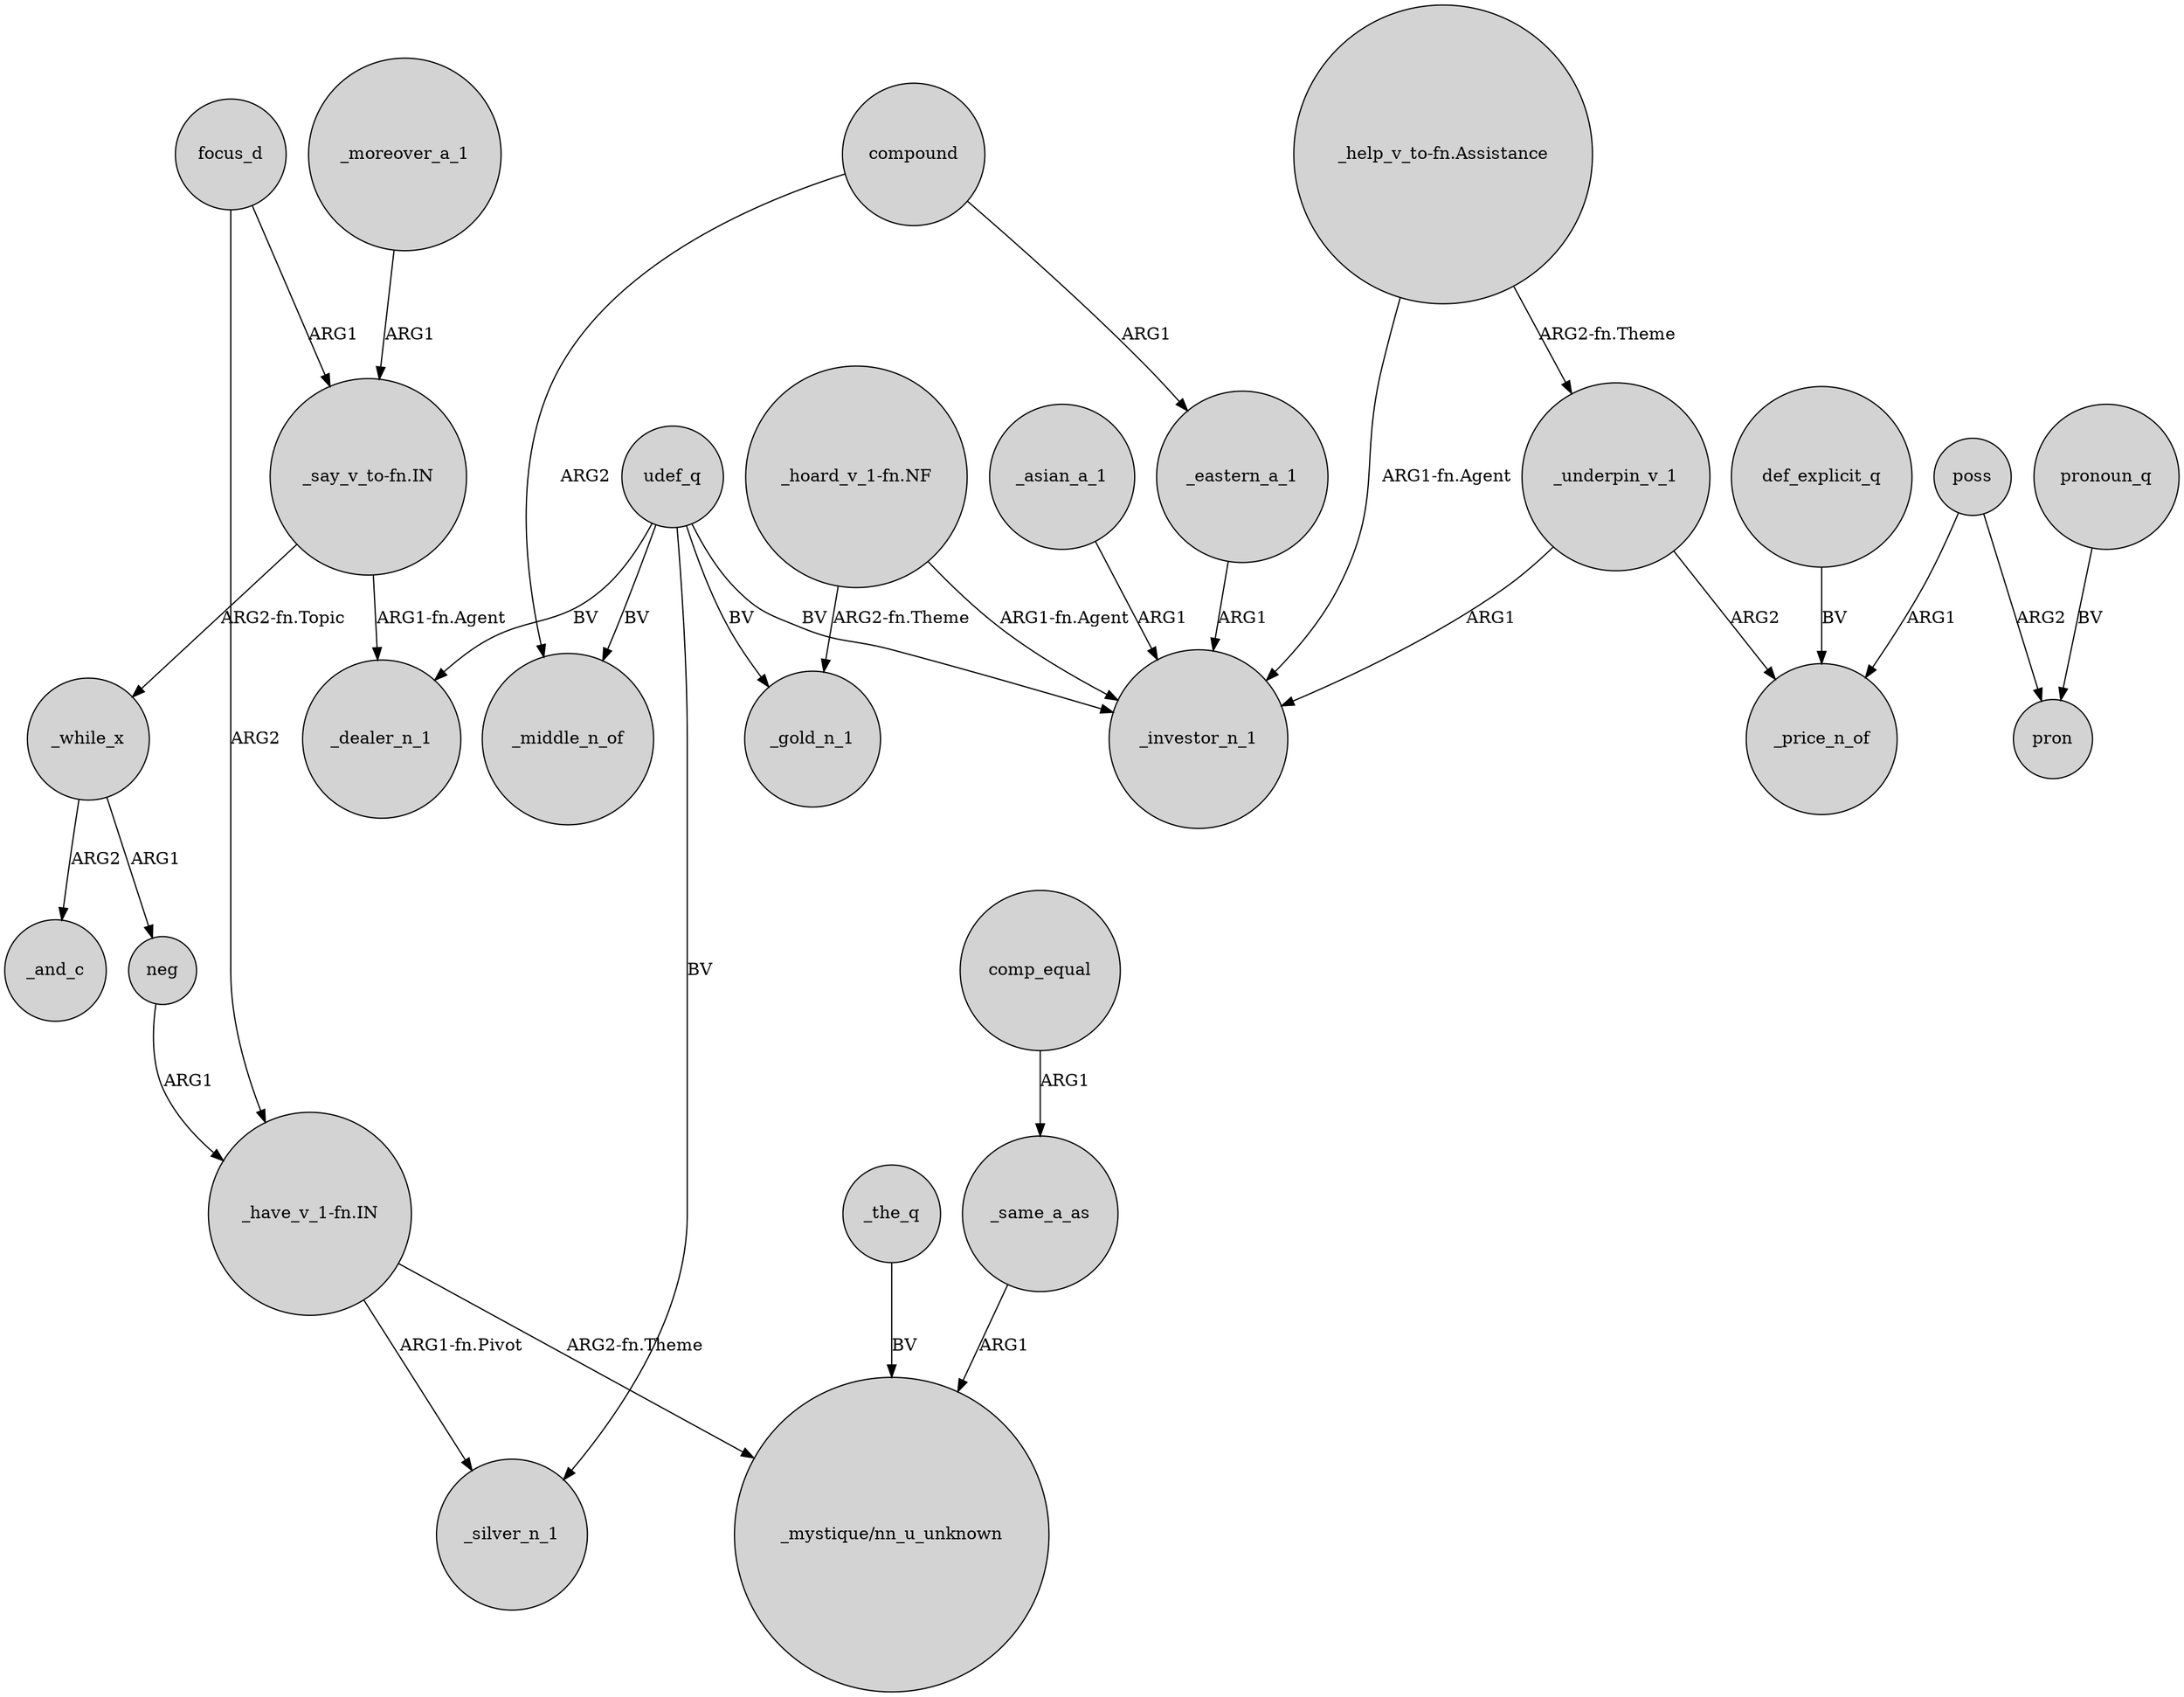 digraph {
	node [shape=circle style=filled]
	"_have_v_1-fn.IN" -> _silver_n_1 [label="ARG1-fn.Pivot"]
	_the_q -> "_mystique/nn_u_unknown" [label=BV]
	poss -> _price_n_of [label=ARG1]
	poss -> pron [label=ARG2]
	udef_q -> _investor_n_1 [label=BV]
	neg -> "_have_v_1-fn.IN" [label=ARG1]
	"_say_v_to-fn.IN" -> _dealer_n_1 [label="ARG1-fn.Agent"]
	focus_d -> "_have_v_1-fn.IN" [label=ARG2]
	_underpin_v_1 -> _investor_n_1 [label=ARG1]
	"_help_v_to-fn.Assistance" -> _underpin_v_1 [label="ARG2-fn.Theme"]
	_moreover_a_1 -> "_say_v_to-fn.IN" [label=ARG1]
	_while_x -> neg [label=ARG1]
	_while_x -> _and_c [label=ARG2]
	"_have_v_1-fn.IN" -> "_mystique/nn_u_unknown" [label="ARG2-fn.Theme"]
	_underpin_v_1 -> _price_n_of [label=ARG2]
	compound -> _middle_n_of [label=ARG2]
	def_explicit_q -> _price_n_of [label=BV]
	_asian_a_1 -> _investor_n_1 [label=ARG1]
	pronoun_q -> pron [label=BV]
	udef_q -> _middle_n_of [label=BV]
	comp_equal -> _same_a_as [label=ARG1]
	"_say_v_to-fn.IN" -> _while_x [label="ARG2-fn.Topic"]
	udef_q -> _gold_n_1 [label=BV]
	"_help_v_to-fn.Assistance" -> _investor_n_1 [label="ARG1-fn.Agent"]
	"_hoard_v_1-fn.NF" -> _gold_n_1 [label="ARG2-fn.Theme"]
	"_hoard_v_1-fn.NF" -> _investor_n_1 [label="ARG1-fn.Agent"]
	_eastern_a_1 -> _investor_n_1 [label=ARG1]
	_same_a_as -> "_mystique/nn_u_unknown" [label=ARG1]
	udef_q -> _dealer_n_1 [label=BV]
	compound -> _eastern_a_1 [label=ARG1]
	udef_q -> _silver_n_1 [label=BV]
	focus_d -> "_say_v_to-fn.IN" [label=ARG1]
}
